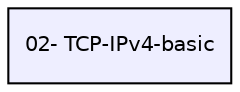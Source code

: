 digraph "02- TCP-IPv4-basic" {
  compound=true
  node [ fontsize="10", fontname="Helvetica"];
  edge [ labelfontsize="10", labelfontname="Helvetica"];
  dir_09a86bebe9398ffc6a7e325dbc664e18 [shape=box, label="02- TCP-IPv4-basic", style="filled", fillcolor="#eeeeff", pencolor="black", URL="dir_09a86bebe9398ffc6a7e325dbc664e18.html"];
}
